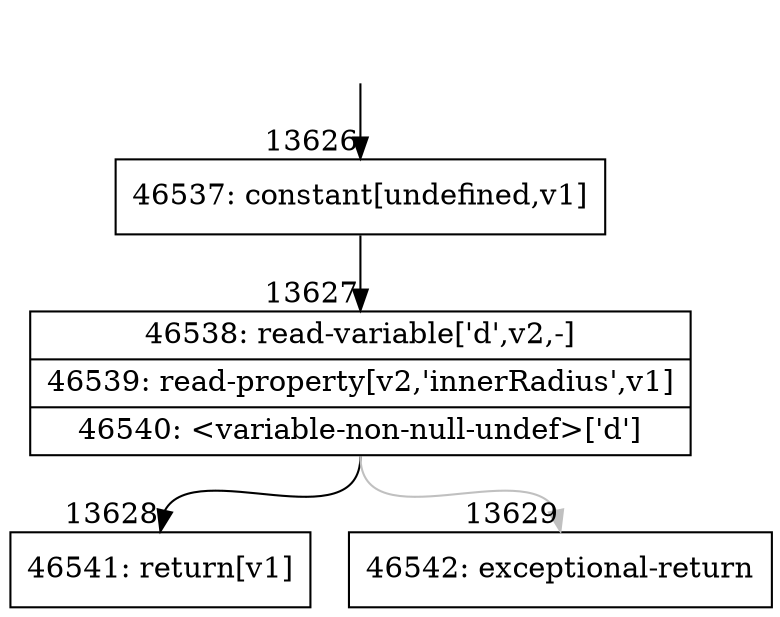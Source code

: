 digraph {
rankdir="TD"
BB_entry1261[shape=none,label=""];
BB_entry1261 -> BB13626 [tailport=s, headport=n, headlabel="    13626"]
BB13626 [shape=record label="{46537: constant[undefined,v1]}" ] 
BB13626 -> BB13627 [tailport=s, headport=n, headlabel="      13627"]
BB13627 [shape=record label="{46538: read-variable['d',v2,-]|46539: read-property[v2,'innerRadius',v1]|46540: \<variable-non-null-undef\>['d']}" ] 
BB13627 -> BB13628 [tailport=s, headport=n, headlabel="      13628"]
BB13627 -> BB13629 [tailport=s, headport=n, color=gray, headlabel="      13629"]
BB13628 [shape=record label="{46541: return[v1]}" ] 
BB13629 [shape=record label="{46542: exceptional-return}" ] 
//#$~ 8063
}
